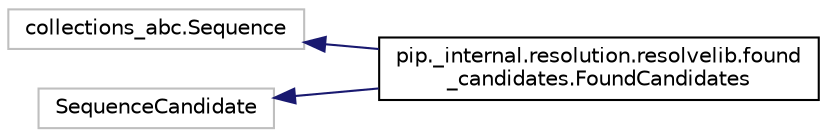 digraph "Graphical Class Hierarchy"
{
 // LATEX_PDF_SIZE
  edge [fontname="Helvetica",fontsize="10",labelfontname="Helvetica",labelfontsize="10"];
  node [fontname="Helvetica",fontsize="10",shape=record];
  rankdir="LR";
  Node11584 [label="collections_abc.Sequence",height=0.2,width=0.4,color="grey75", fillcolor="white", style="filled",tooltip=" "];
  Node11584 -> Node0 [dir="back",color="midnightblue",fontsize="10",style="solid",fontname="Helvetica"];
  Node0 [label="pip._internal.resolution.resolvelib.found\l_candidates.FoundCandidates",height=0.2,width=0.4,color="black", fillcolor="white", style="filled",URL="$classpip_1_1__internal_1_1resolution_1_1resolvelib_1_1found__candidates_1_1FoundCandidates.html",tooltip=" "];
  Node12268 [label="SequenceCandidate",height=0.2,width=0.4,color="grey75", fillcolor="white", style="filled",tooltip=" "];
  Node12268 -> Node0 [dir="back",color="midnightblue",fontsize="10",style="solid",fontname="Helvetica"];
}
